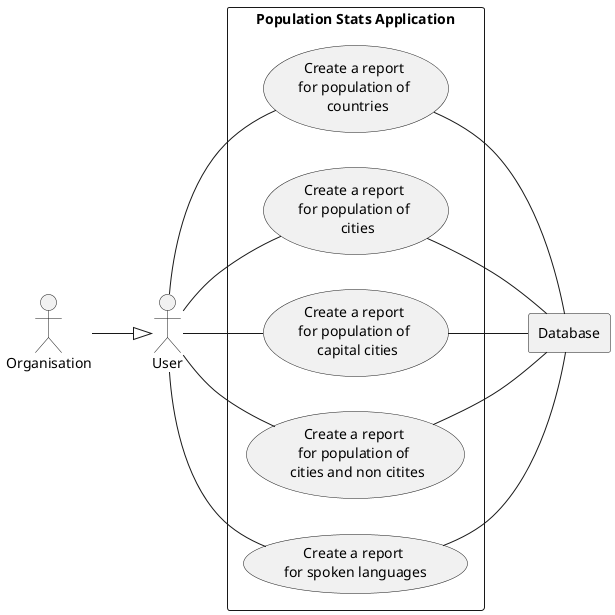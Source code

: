 @startuml

left to right direction
actor User as "User"

Organisation --|> User

rectangle DB as "Database"

rectangle "Population Stats Application" {


    ' ====== the use cases =========

    usecase UC1 as "Create a report \nfor population of \n countries"
    usecase UC2 as "Create a report \nfor population of \n cities"
    usecase UC3 as "Create a report \nfor population of \n capital cities"
    usecase UC4 as "Create a report \nfor population of \n cities and non citites"
    usecase UC5 as "Create a report \nfor spoken languages"


    User -- UC5
    User -- UC4
    User -- UC3
    User -- UC2
    User -- UC1

    UC1 -- DB
    UC2 -- DB
    UC3 -- DB
    UC4 -- DB
    UC5 -- DB


}

@enduml